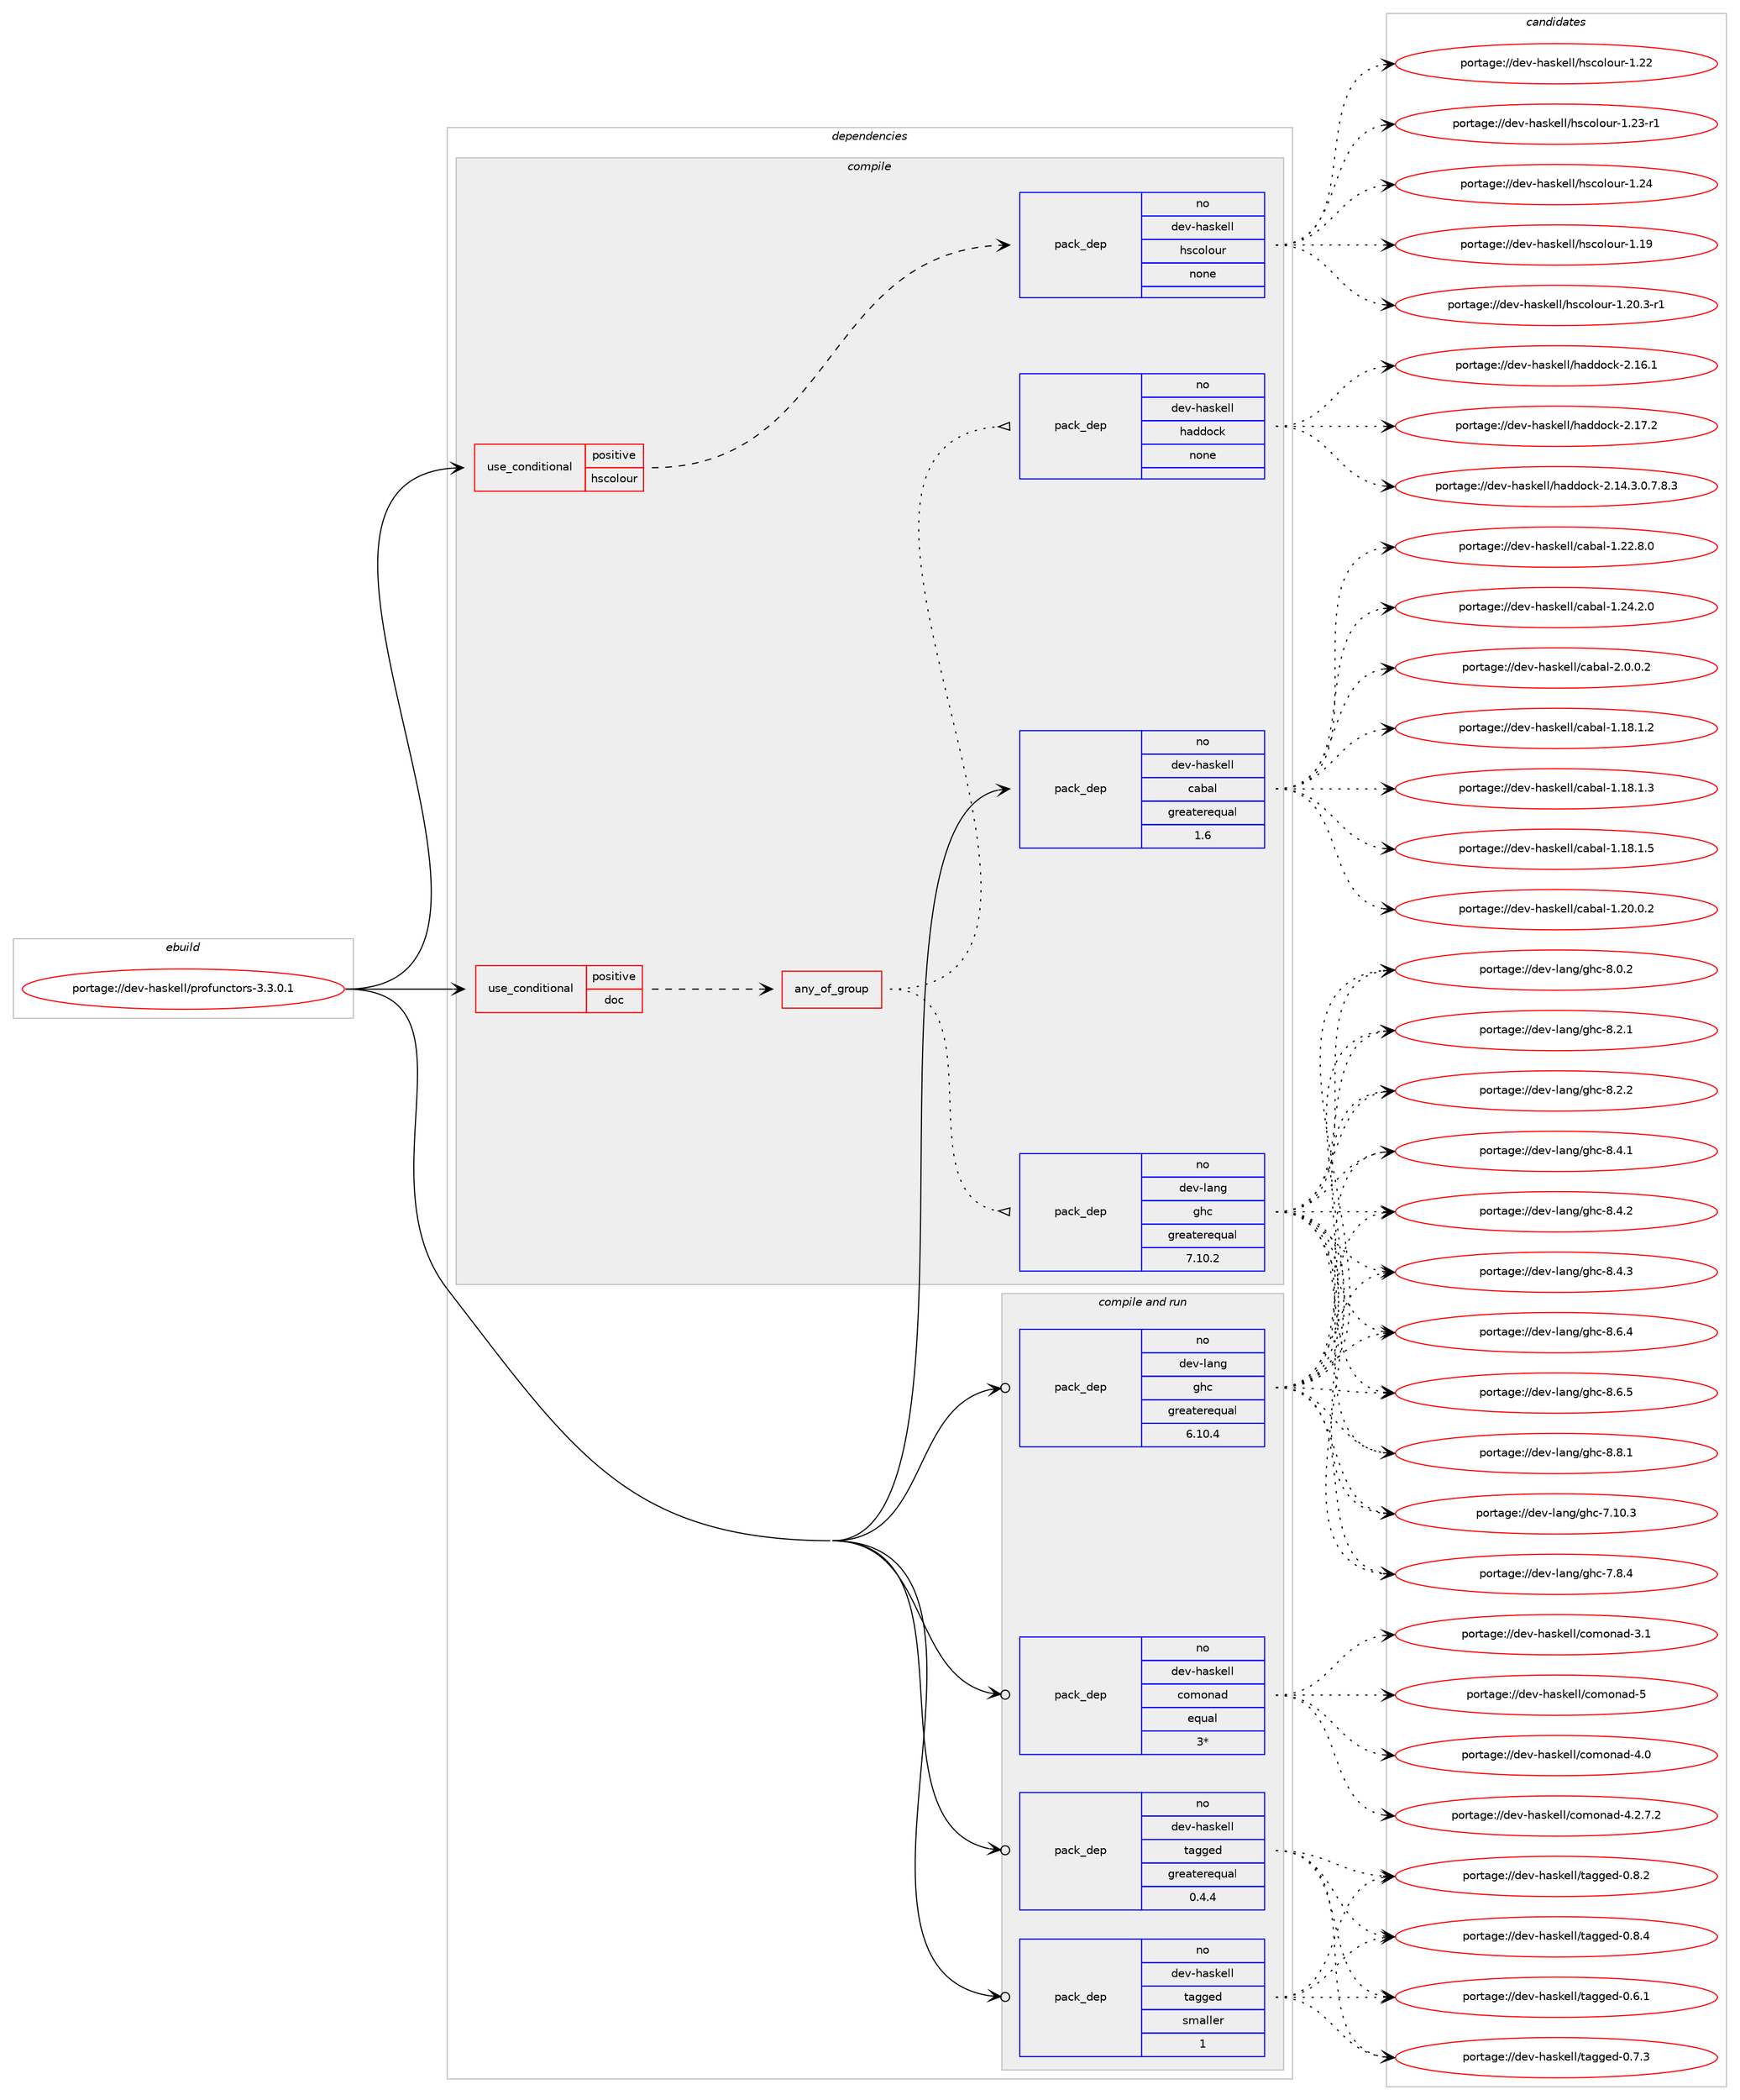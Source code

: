 digraph prolog {

# *************
# Graph options
# *************

newrank=true;
concentrate=true;
compound=true;
graph [rankdir=LR,fontname=Helvetica,fontsize=10,ranksep=1.5];#, ranksep=2.5, nodesep=0.2];
edge  [arrowhead=vee];
node  [fontname=Helvetica,fontsize=10];

# **********
# The ebuild
# **********

subgraph cluster_leftcol {
color=gray;
rank=same;
label=<<i>ebuild</i>>;
id [label="portage://dev-haskell/profunctors-3.3.0.1", color=red, width=4, href="../dev-haskell/profunctors-3.3.0.1.svg"];
}

# ****************
# The dependencies
# ****************

subgraph cluster_midcol {
color=gray;
label=<<i>dependencies</i>>;
subgraph cluster_compile {
fillcolor="#eeeeee";
style=filled;
label=<<i>compile</i>>;
subgraph cond16661 {
dependency77206 [label=<<TABLE BORDER="0" CELLBORDER="1" CELLSPACING="0" CELLPADDING="4"><TR><TD ROWSPAN="3" CELLPADDING="10">use_conditional</TD></TR><TR><TD>positive</TD></TR><TR><TD>doc</TD></TR></TABLE>>, shape=none, color=red];
subgraph any2190 {
dependency77207 [label=<<TABLE BORDER="0" CELLBORDER="1" CELLSPACING="0" CELLPADDING="4"><TR><TD CELLPADDING="10">any_of_group</TD></TR></TABLE>>, shape=none, color=red];subgraph pack58298 {
dependency77208 [label=<<TABLE BORDER="0" CELLBORDER="1" CELLSPACING="0" CELLPADDING="4" WIDTH="220"><TR><TD ROWSPAN="6" CELLPADDING="30">pack_dep</TD></TR><TR><TD WIDTH="110">no</TD></TR><TR><TD>dev-haskell</TD></TR><TR><TD>haddock</TD></TR><TR><TD>none</TD></TR><TR><TD></TD></TR></TABLE>>, shape=none, color=blue];
}
dependency77207:e -> dependency77208:w [weight=20,style="dotted",arrowhead="oinv"];
subgraph pack58299 {
dependency77209 [label=<<TABLE BORDER="0" CELLBORDER="1" CELLSPACING="0" CELLPADDING="4" WIDTH="220"><TR><TD ROWSPAN="6" CELLPADDING="30">pack_dep</TD></TR><TR><TD WIDTH="110">no</TD></TR><TR><TD>dev-lang</TD></TR><TR><TD>ghc</TD></TR><TR><TD>greaterequal</TD></TR><TR><TD>7.10.2</TD></TR></TABLE>>, shape=none, color=blue];
}
dependency77207:e -> dependency77209:w [weight=20,style="dotted",arrowhead="oinv"];
}
dependency77206:e -> dependency77207:w [weight=20,style="dashed",arrowhead="vee"];
}
id:e -> dependency77206:w [weight=20,style="solid",arrowhead="vee"];
subgraph cond16662 {
dependency77210 [label=<<TABLE BORDER="0" CELLBORDER="1" CELLSPACING="0" CELLPADDING="4"><TR><TD ROWSPAN="3" CELLPADDING="10">use_conditional</TD></TR><TR><TD>positive</TD></TR><TR><TD>hscolour</TD></TR></TABLE>>, shape=none, color=red];
subgraph pack58300 {
dependency77211 [label=<<TABLE BORDER="0" CELLBORDER="1" CELLSPACING="0" CELLPADDING="4" WIDTH="220"><TR><TD ROWSPAN="6" CELLPADDING="30">pack_dep</TD></TR><TR><TD WIDTH="110">no</TD></TR><TR><TD>dev-haskell</TD></TR><TR><TD>hscolour</TD></TR><TR><TD>none</TD></TR><TR><TD></TD></TR></TABLE>>, shape=none, color=blue];
}
dependency77210:e -> dependency77211:w [weight=20,style="dashed",arrowhead="vee"];
}
id:e -> dependency77210:w [weight=20,style="solid",arrowhead="vee"];
subgraph pack58301 {
dependency77212 [label=<<TABLE BORDER="0" CELLBORDER="1" CELLSPACING="0" CELLPADDING="4" WIDTH="220"><TR><TD ROWSPAN="6" CELLPADDING="30">pack_dep</TD></TR><TR><TD WIDTH="110">no</TD></TR><TR><TD>dev-haskell</TD></TR><TR><TD>cabal</TD></TR><TR><TD>greaterequal</TD></TR><TR><TD>1.6</TD></TR></TABLE>>, shape=none, color=blue];
}
id:e -> dependency77212:w [weight=20,style="solid",arrowhead="vee"];
}
subgraph cluster_compileandrun {
fillcolor="#eeeeee";
style=filled;
label=<<i>compile and run</i>>;
subgraph pack58302 {
dependency77213 [label=<<TABLE BORDER="0" CELLBORDER="1" CELLSPACING="0" CELLPADDING="4" WIDTH="220"><TR><TD ROWSPAN="6" CELLPADDING="30">pack_dep</TD></TR><TR><TD WIDTH="110">no</TD></TR><TR><TD>dev-haskell</TD></TR><TR><TD>comonad</TD></TR><TR><TD>equal</TD></TR><TR><TD>3*</TD></TR></TABLE>>, shape=none, color=blue];
}
id:e -> dependency77213:w [weight=20,style="solid",arrowhead="odotvee"];
subgraph pack58303 {
dependency77214 [label=<<TABLE BORDER="0" CELLBORDER="1" CELLSPACING="0" CELLPADDING="4" WIDTH="220"><TR><TD ROWSPAN="6" CELLPADDING="30">pack_dep</TD></TR><TR><TD WIDTH="110">no</TD></TR><TR><TD>dev-haskell</TD></TR><TR><TD>tagged</TD></TR><TR><TD>greaterequal</TD></TR><TR><TD>0.4.4</TD></TR></TABLE>>, shape=none, color=blue];
}
id:e -> dependency77214:w [weight=20,style="solid",arrowhead="odotvee"];
subgraph pack58304 {
dependency77215 [label=<<TABLE BORDER="0" CELLBORDER="1" CELLSPACING="0" CELLPADDING="4" WIDTH="220"><TR><TD ROWSPAN="6" CELLPADDING="30">pack_dep</TD></TR><TR><TD WIDTH="110">no</TD></TR><TR><TD>dev-haskell</TD></TR><TR><TD>tagged</TD></TR><TR><TD>smaller</TD></TR><TR><TD>1</TD></TR></TABLE>>, shape=none, color=blue];
}
id:e -> dependency77215:w [weight=20,style="solid",arrowhead="odotvee"];
subgraph pack58305 {
dependency77216 [label=<<TABLE BORDER="0" CELLBORDER="1" CELLSPACING="0" CELLPADDING="4" WIDTH="220"><TR><TD ROWSPAN="6" CELLPADDING="30">pack_dep</TD></TR><TR><TD WIDTH="110">no</TD></TR><TR><TD>dev-lang</TD></TR><TR><TD>ghc</TD></TR><TR><TD>greaterequal</TD></TR><TR><TD>6.10.4</TD></TR></TABLE>>, shape=none, color=blue];
}
id:e -> dependency77216:w [weight=20,style="solid",arrowhead="odotvee"];
}
subgraph cluster_run {
fillcolor="#eeeeee";
style=filled;
label=<<i>run</i>>;
}
}

# **************
# The candidates
# **************

subgraph cluster_choices {
rank=same;
color=gray;
label=<<i>candidates</i>>;

subgraph choice58298 {
color=black;
nodesep=1;
choiceportage1001011184510497115107101108108471049710010011199107455046495246514648465546564651 [label="portage://dev-haskell/haddock-2.14.3.0.7.8.3", color=red, width=4,href="../dev-haskell/haddock-2.14.3.0.7.8.3.svg"];
choiceportage100101118451049711510710110810847104971001001119910745504649544649 [label="portage://dev-haskell/haddock-2.16.1", color=red, width=4,href="../dev-haskell/haddock-2.16.1.svg"];
choiceportage100101118451049711510710110810847104971001001119910745504649554650 [label="portage://dev-haskell/haddock-2.17.2", color=red, width=4,href="../dev-haskell/haddock-2.17.2.svg"];
dependency77208:e -> choiceportage1001011184510497115107101108108471049710010011199107455046495246514648465546564651:w [style=dotted,weight="100"];
dependency77208:e -> choiceportage100101118451049711510710110810847104971001001119910745504649544649:w [style=dotted,weight="100"];
dependency77208:e -> choiceportage100101118451049711510710110810847104971001001119910745504649554650:w [style=dotted,weight="100"];
}
subgraph choice58299 {
color=black;
nodesep=1;
choiceportage1001011184510897110103471031049945554649484651 [label="portage://dev-lang/ghc-7.10.3", color=red, width=4,href="../dev-lang/ghc-7.10.3.svg"];
choiceportage10010111845108971101034710310499455546564652 [label="portage://dev-lang/ghc-7.8.4", color=red, width=4,href="../dev-lang/ghc-7.8.4.svg"];
choiceportage10010111845108971101034710310499455646484650 [label="portage://dev-lang/ghc-8.0.2", color=red, width=4,href="../dev-lang/ghc-8.0.2.svg"];
choiceportage10010111845108971101034710310499455646504649 [label="portage://dev-lang/ghc-8.2.1", color=red, width=4,href="../dev-lang/ghc-8.2.1.svg"];
choiceportage10010111845108971101034710310499455646504650 [label="portage://dev-lang/ghc-8.2.2", color=red, width=4,href="../dev-lang/ghc-8.2.2.svg"];
choiceportage10010111845108971101034710310499455646524649 [label="portage://dev-lang/ghc-8.4.1", color=red, width=4,href="../dev-lang/ghc-8.4.1.svg"];
choiceportage10010111845108971101034710310499455646524650 [label="portage://dev-lang/ghc-8.4.2", color=red, width=4,href="../dev-lang/ghc-8.4.2.svg"];
choiceportage10010111845108971101034710310499455646524651 [label="portage://dev-lang/ghc-8.4.3", color=red, width=4,href="../dev-lang/ghc-8.4.3.svg"];
choiceportage10010111845108971101034710310499455646544652 [label="portage://dev-lang/ghc-8.6.4", color=red, width=4,href="../dev-lang/ghc-8.6.4.svg"];
choiceportage10010111845108971101034710310499455646544653 [label="portage://dev-lang/ghc-8.6.5", color=red, width=4,href="../dev-lang/ghc-8.6.5.svg"];
choiceportage10010111845108971101034710310499455646564649 [label="portage://dev-lang/ghc-8.8.1", color=red, width=4,href="../dev-lang/ghc-8.8.1.svg"];
dependency77209:e -> choiceportage1001011184510897110103471031049945554649484651:w [style=dotted,weight="100"];
dependency77209:e -> choiceportage10010111845108971101034710310499455546564652:w [style=dotted,weight="100"];
dependency77209:e -> choiceportage10010111845108971101034710310499455646484650:w [style=dotted,weight="100"];
dependency77209:e -> choiceportage10010111845108971101034710310499455646504649:w [style=dotted,weight="100"];
dependency77209:e -> choiceportage10010111845108971101034710310499455646504650:w [style=dotted,weight="100"];
dependency77209:e -> choiceportage10010111845108971101034710310499455646524649:w [style=dotted,weight="100"];
dependency77209:e -> choiceportage10010111845108971101034710310499455646524650:w [style=dotted,weight="100"];
dependency77209:e -> choiceportage10010111845108971101034710310499455646524651:w [style=dotted,weight="100"];
dependency77209:e -> choiceportage10010111845108971101034710310499455646544652:w [style=dotted,weight="100"];
dependency77209:e -> choiceportage10010111845108971101034710310499455646544653:w [style=dotted,weight="100"];
dependency77209:e -> choiceportage10010111845108971101034710310499455646564649:w [style=dotted,weight="100"];
}
subgraph choice58300 {
color=black;
nodesep=1;
choiceportage100101118451049711510710110810847104115991111081111171144549464957 [label="portage://dev-haskell/hscolour-1.19", color=red, width=4,href="../dev-haskell/hscolour-1.19.svg"];
choiceportage10010111845104971151071011081084710411599111108111117114454946504846514511449 [label="portage://dev-haskell/hscolour-1.20.3-r1", color=red, width=4,href="../dev-haskell/hscolour-1.20.3-r1.svg"];
choiceportage100101118451049711510710110810847104115991111081111171144549465050 [label="portage://dev-haskell/hscolour-1.22", color=red, width=4,href="../dev-haskell/hscolour-1.22.svg"];
choiceportage1001011184510497115107101108108471041159911110811111711445494650514511449 [label="portage://dev-haskell/hscolour-1.23-r1", color=red, width=4,href="../dev-haskell/hscolour-1.23-r1.svg"];
choiceportage100101118451049711510710110810847104115991111081111171144549465052 [label="portage://dev-haskell/hscolour-1.24", color=red, width=4,href="../dev-haskell/hscolour-1.24.svg"];
dependency77211:e -> choiceportage100101118451049711510710110810847104115991111081111171144549464957:w [style=dotted,weight="100"];
dependency77211:e -> choiceportage10010111845104971151071011081084710411599111108111117114454946504846514511449:w [style=dotted,weight="100"];
dependency77211:e -> choiceportage100101118451049711510710110810847104115991111081111171144549465050:w [style=dotted,weight="100"];
dependency77211:e -> choiceportage1001011184510497115107101108108471041159911110811111711445494650514511449:w [style=dotted,weight="100"];
dependency77211:e -> choiceportage100101118451049711510710110810847104115991111081111171144549465052:w [style=dotted,weight="100"];
}
subgraph choice58301 {
color=black;
nodesep=1;
choiceportage10010111845104971151071011081084799979897108454946495646494650 [label="portage://dev-haskell/cabal-1.18.1.2", color=red, width=4,href="../dev-haskell/cabal-1.18.1.2.svg"];
choiceportage10010111845104971151071011081084799979897108454946495646494651 [label="portage://dev-haskell/cabal-1.18.1.3", color=red, width=4,href="../dev-haskell/cabal-1.18.1.3.svg"];
choiceportage10010111845104971151071011081084799979897108454946495646494653 [label="portage://dev-haskell/cabal-1.18.1.5", color=red, width=4,href="../dev-haskell/cabal-1.18.1.5.svg"];
choiceportage10010111845104971151071011081084799979897108454946504846484650 [label="portage://dev-haskell/cabal-1.20.0.2", color=red, width=4,href="../dev-haskell/cabal-1.20.0.2.svg"];
choiceportage10010111845104971151071011081084799979897108454946505046564648 [label="portage://dev-haskell/cabal-1.22.8.0", color=red, width=4,href="../dev-haskell/cabal-1.22.8.0.svg"];
choiceportage10010111845104971151071011081084799979897108454946505246504648 [label="portage://dev-haskell/cabal-1.24.2.0", color=red, width=4,href="../dev-haskell/cabal-1.24.2.0.svg"];
choiceportage100101118451049711510710110810847999798971084550464846484650 [label="portage://dev-haskell/cabal-2.0.0.2", color=red, width=4,href="../dev-haskell/cabal-2.0.0.2.svg"];
dependency77212:e -> choiceportage10010111845104971151071011081084799979897108454946495646494650:w [style=dotted,weight="100"];
dependency77212:e -> choiceportage10010111845104971151071011081084799979897108454946495646494651:w [style=dotted,weight="100"];
dependency77212:e -> choiceportage10010111845104971151071011081084799979897108454946495646494653:w [style=dotted,weight="100"];
dependency77212:e -> choiceportage10010111845104971151071011081084799979897108454946504846484650:w [style=dotted,weight="100"];
dependency77212:e -> choiceportage10010111845104971151071011081084799979897108454946505046564648:w [style=dotted,weight="100"];
dependency77212:e -> choiceportage10010111845104971151071011081084799979897108454946505246504648:w [style=dotted,weight="100"];
dependency77212:e -> choiceportage100101118451049711510710110810847999798971084550464846484650:w [style=dotted,weight="100"];
}
subgraph choice58302 {
color=black;
nodesep=1;
choiceportage100101118451049711510710110810847991111091111109710045514649 [label="portage://dev-haskell/comonad-3.1", color=red, width=4,href="../dev-haskell/comonad-3.1.svg"];
choiceportage100101118451049711510710110810847991111091111109710045524648 [label="portage://dev-haskell/comonad-4.0", color=red, width=4,href="../dev-haskell/comonad-4.0.svg"];
choiceportage10010111845104971151071011081084799111109111110971004552465046554650 [label="portage://dev-haskell/comonad-4.2.7.2", color=red, width=4,href="../dev-haskell/comonad-4.2.7.2.svg"];
choiceportage10010111845104971151071011081084799111109111110971004553 [label="portage://dev-haskell/comonad-5", color=red, width=4,href="../dev-haskell/comonad-5.svg"];
dependency77213:e -> choiceportage100101118451049711510710110810847991111091111109710045514649:w [style=dotted,weight="100"];
dependency77213:e -> choiceportage100101118451049711510710110810847991111091111109710045524648:w [style=dotted,weight="100"];
dependency77213:e -> choiceportage10010111845104971151071011081084799111109111110971004552465046554650:w [style=dotted,weight="100"];
dependency77213:e -> choiceportage10010111845104971151071011081084799111109111110971004553:w [style=dotted,weight="100"];
}
subgraph choice58303 {
color=black;
nodesep=1;
choiceportage10010111845104971151071011081084711697103103101100454846544649 [label="portage://dev-haskell/tagged-0.6.1", color=red, width=4,href="../dev-haskell/tagged-0.6.1.svg"];
choiceportage10010111845104971151071011081084711697103103101100454846554651 [label="portage://dev-haskell/tagged-0.7.3", color=red, width=4,href="../dev-haskell/tagged-0.7.3.svg"];
choiceportage10010111845104971151071011081084711697103103101100454846564650 [label="portage://dev-haskell/tagged-0.8.2", color=red, width=4,href="../dev-haskell/tagged-0.8.2.svg"];
choiceportage10010111845104971151071011081084711697103103101100454846564652 [label="portage://dev-haskell/tagged-0.8.4", color=red, width=4,href="../dev-haskell/tagged-0.8.4.svg"];
dependency77214:e -> choiceportage10010111845104971151071011081084711697103103101100454846544649:w [style=dotted,weight="100"];
dependency77214:e -> choiceportage10010111845104971151071011081084711697103103101100454846554651:w [style=dotted,weight="100"];
dependency77214:e -> choiceportage10010111845104971151071011081084711697103103101100454846564650:w [style=dotted,weight="100"];
dependency77214:e -> choiceportage10010111845104971151071011081084711697103103101100454846564652:w [style=dotted,weight="100"];
}
subgraph choice58304 {
color=black;
nodesep=1;
choiceportage10010111845104971151071011081084711697103103101100454846544649 [label="portage://dev-haskell/tagged-0.6.1", color=red, width=4,href="../dev-haskell/tagged-0.6.1.svg"];
choiceportage10010111845104971151071011081084711697103103101100454846554651 [label="portage://dev-haskell/tagged-0.7.3", color=red, width=4,href="../dev-haskell/tagged-0.7.3.svg"];
choiceportage10010111845104971151071011081084711697103103101100454846564650 [label="portage://dev-haskell/tagged-0.8.2", color=red, width=4,href="../dev-haskell/tagged-0.8.2.svg"];
choiceportage10010111845104971151071011081084711697103103101100454846564652 [label="portage://dev-haskell/tagged-0.8.4", color=red, width=4,href="../dev-haskell/tagged-0.8.4.svg"];
dependency77215:e -> choiceportage10010111845104971151071011081084711697103103101100454846544649:w [style=dotted,weight="100"];
dependency77215:e -> choiceportage10010111845104971151071011081084711697103103101100454846554651:w [style=dotted,weight="100"];
dependency77215:e -> choiceportage10010111845104971151071011081084711697103103101100454846564650:w [style=dotted,weight="100"];
dependency77215:e -> choiceportage10010111845104971151071011081084711697103103101100454846564652:w [style=dotted,weight="100"];
}
subgraph choice58305 {
color=black;
nodesep=1;
choiceportage1001011184510897110103471031049945554649484651 [label="portage://dev-lang/ghc-7.10.3", color=red, width=4,href="../dev-lang/ghc-7.10.3.svg"];
choiceportage10010111845108971101034710310499455546564652 [label="portage://dev-lang/ghc-7.8.4", color=red, width=4,href="../dev-lang/ghc-7.8.4.svg"];
choiceportage10010111845108971101034710310499455646484650 [label="portage://dev-lang/ghc-8.0.2", color=red, width=4,href="../dev-lang/ghc-8.0.2.svg"];
choiceportage10010111845108971101034710310499455646504649 [label="portage://dev-lang/ghc-8.2.1", color=red, width=4,href="../dev-lang/ghc-8.2.1.svg"];
choiceportage10010111845108971101034710310499455646504650 [label="portage://dev-lang/ghc-8.2.2", color=red, width=4,href="../dev-lang/ghc-8.2.2.svg"];
choiceportage10010111845108971101034710310499455646524649 [label="portage://dev-lang/ghc-8.4.1", color=red, width=4,href="../dev-lang/ghc-8.4.1.svg"];
choiceportage10010111845108971101034710310499455646524650 [label="portage://dev-lang/ghc-8.4.2", color=red, width=4,href="../dev-lang/ghc-8.4.2.svg"];
choiceportage10010111845108971101034710310499455646524651 [label="portage://dev-lang/ghc-8.4.3", color=red, width=4,href="../dev-lang/ghc-8.4.3.svg"];
choiceportage10010111845108971101034710310499455646544652 [label="portage://dev-lang/ghc-8.6.4", color=red, width=4,href="../dev-lang/ghc-8.6.4.svg"];
choiceportage10010111845108971101034710310499455646544653 [label="portage://dev-lang/ghc-8.6.5", color=red, width=4,href="../dev-lang/ghc-8.6.5.svg"];
choiceportage10010111845108971101034710310499455646564649 [label="portage://dev-lang/ghc-8.8.1", color=red, width=4,href="../dev-lang/ghc-8.8.1.svg"];
dependency77216:e -> choiceportage1001011184510897110103471031049945554649484651:w [style=dotted,weight="100"];
dependency77216:e -> choiceportage10010111845108971101034710310499455546564652:w [style=dotted,weight="100"];
dependency77216:e -> choiceportage10010111845108971101034710310499455646484650:w [style=dotted,weight="100"];
dependency77216:e -> choiceportage10010111845108971101034710310499455646504649:w [style=dotted,weight="100"];
dependency77216:e -> choiceportage10010111845108971101034710310499455646504650:w [style=dotted,weight="100"];
dependency77216:e -> choiceportage10010111845108971101034710310499455646524649:w [style=dotted,weight="100"];
dependency77216:e -> choiceportage10010111845108971101034710310499455646524650:w [style=dotted,weight="100"];
dependency77216:e -> choiceportage10010111845108971101034710310499455646524651:w [style=dotted,weight="100"];
dependency77216:e -> choiceportage10010111845108971101034710310499455646544652:w [style=dotted,weight="100"];
dependency77216:e -> choiceportage10010111845108971101034710310499455646544653:w [style=dotted,weight="100"];
dependency77216:e -> choiceportage10010111845108971101034710310499455646564649:w [style=dotted,weight="100"];
}
}

}
